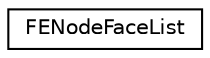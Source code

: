 digraph "Graphical Class Hierarchy"
{
  edge [fontname="Helvetica",fontsize="10",labelfontname="Helvetica",labelfontsize="10"];
  node [fontname="Helvetica",fontsize="10",shape=record];
  rankdir="LR";
  Node1 [label="FENodeFaceList",height=0.2,width=0.4,color="black", fillcolor="white", style="filled",URL="$class_f_e_node_face_list.html"];
}
